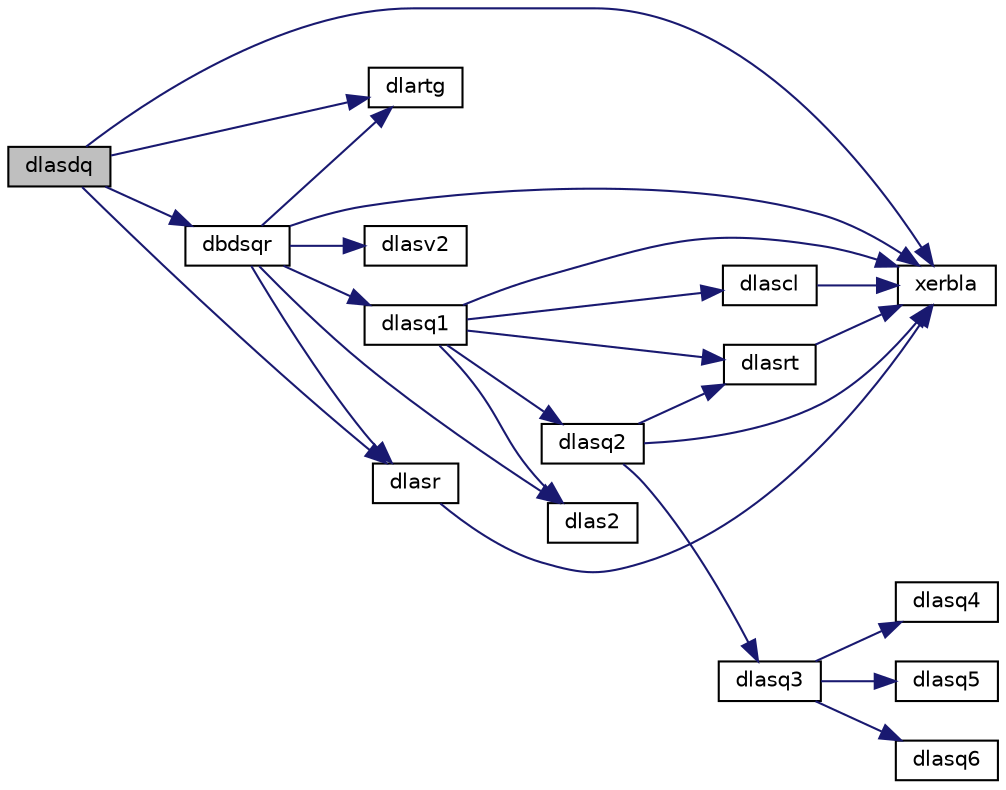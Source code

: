 digraph "dlasdq"
{
 // LATEX_PDF_SIZE
  edge [fontname="Helvetica",fontsize="10",labelfontname="Helvetica",labelfontsize="10"];
  node [fontname="Helvetica",fontsize="10",shape=record];
  rankdir="LR";
  Node1 [label="dlasdq",height=0.2,width=0.4,color="black", fillcolor="grey75", style="filled", fontcolor="black",tooltip="DLASDQ computes the SVD of a real bidiagonal matrix with diagonal d and off-diagonal e...."];
  Node1 -> Node2 [color="midnightblue",fontsize="10",style="solid",fontname="Helvetica"];
  Node2 [label="dbdsqr",height=0.2,width=0.4,color="black", fillcolor="white", style="filled",URL="$dbdsqr_8f.html#a65ed5af8564ace53daffd808e51a7ba7",tooltip="DBDSQR"];
  Node2 -> Node3 [color="midnightblue",fontsize="10",style="solid",fontname="Helvetica"];
  Node3 [label="dlartg",height=0.2,width=0.4,color="black", fillcolor="white", style="filled",URL="$dlartg_8f90.html#a86f8f877eaea0386cdc2c3c175d9ea88",tooltip="DLARTG generates a plane rotation with real cosine and real sine."];
  Node2 -> Node4 [color="midnightblue",fontsize="10",style="solid",fontname="Helvetica"];
  Node4 [label="dlas2",height=0.2,width=0.4,color="black", fillcolor="white", style="filled",URL="$dlas2_8f.html#a307400bc17cbe31b5b8827a2802efae4",tooltip="DLAS2 computes singular values of a 2-by-2 triangular matrix."];
  Node2 -> Node5 [color="midnightblue",fontsize="10",style="solid",fontname="Helvetica"];
  Node5 [label="dlasq1",height=0.2,width=0.4,color="black", fillcolor="white", style="filled",URL="$dlasq1_8f.html#ab333230afcb0c2897f759d74e6f5c8d9",tooltip="DLASQ1 computes the singular values of a real square bidiagonal matrix. Used by sbdsqr."];
  Node5 -> Node4 [color="midnightblue",fontsize="10",style="solid",fontname="Helvetica"];
  Node5 -> Node6 [color="midnightblue",fontsize="10",style="solid",fontname="Helvetica"];
  Node6 [label="dlascl",height=0.2,width=0.4,color="black", fillcolor="white", style="filled",URL="$dlascl_8f.html#a7bce4c35ec5a86ee0bfdd15c476d99c8",tooltip="DLASCL multiplies a general rectangular matrix by a real scalar defined as cto/cfrom."];
  Node6 -> Node7 [color="midnightblue",fontsize="10",style="solid",fontname="Helvetica"];
  Node7 [label="xerbla",height=0.2,width=0.4,color="black", fillcolor="white", style="filled",URL="$xerbla_8f.html#a377ee61015baf8dea7770b3a404b1c07",tooltip="XERBLA"];
  Node5 -> Node8 [color="midnightblue",fontsize="10",style="solid",fontname="Helvetica"];
  Node8 [label="dlasq2",height=0.2,width=0.4,color="black", fillcolor="white", style="filled",URL="$dlasq2_8f.html#aa23a44b0562a4dfc670e5b7a676a2e2d",tooltip="DLASQ2 computes all the eigenvalues of the symmetric positive definite tridiagonal matrix associated ..."];
  Node8 -> Node9 [color="midnightblue",fontsize="10",style="solid",fontname="Helvetica"];
  Node9 [label="dlasq3",height=0.2,width=0.4,color="black", fillcolor="white", style="filled",URL="$dlasq3_8f.html#a38579c1852f8094a33d0afeed15b2b65",tooltip="DLASQ3 checks for deflation, computes a shift and calls dqds. Used by sbdsqr."];
  Node9 -> Node10 [color="midnightblue",fontsize="10",style="solid",fontname="Helvetica"];
  Node10 [label="dlasq4",height=0.2,width=0.4,color="black", fillcolor="white", style="filled",URL="$dlasq4_8f.html#a1c9c24724eb452f615cd1695e6b9ee3b",tooltip="DLASQ4 computes an approximation to the smallest eigenvalue using values of d from the previous trans..."];
  Node9 -> Node11 [color="midnightblue",fontsize="10",style="solid",fontname="Helvetica"];
  Node11 [label="dlasq5",height=0.2,width=0.4,color="black", fillcolor="white", style="filled",URL="$dlasq5_8f.html#a77ac31104dbfb9331604678f3ba05156",tooltip="DLASQ5 computes one dqds transform in ping-pong form. Used by sbdsqr and sstegr."];
  Node9 -> Node12 [color="midnightblue",fontsize="10",style="solid",fontname="Helvetica"];
  Node12 [label="dlasq6",height=0.2,width=0.4,color="black", fillcolor="white", style="filled",URL="$dlasq6_8f.html#a5b8d724babb26c081b057fa28f05b16e",tooltip="DLASQ6 computes one dqd transform in ping-pong form. Used by sbdsqr and sstegr."];
  Node8 -> Node13 [color="midnightblue",fontsize="10",style="solid",fontname="Helvetica"];
  Node13 [label="dlasrt",height=0.2,width=0.4,color="black", fillcolor="white", style="filled",URL="$dlasrt_8f.html#a88a9fb57b6459176b68f21720d3d2ad2",tooltip="DLASRT sorts numbers in increasing or decreasing order."];
  Node13 -> Node7 [color="midnightblue",fontsize="10",style="solid",fontname="Helvetica"];
  Node8 -> Node7 [color="midnightblue",fontsize="10",style="solid",fontname="Helvetica"];
  Node5 -> Node13 [color="midnightblue",fontsize="10",style="solid",fontname="Helvetica"];
  Node5 -> Node7 [color="midnightblue",fontsize="10",style="solid",fontname="Helvetica"];
  Node2 -> Node14 [color="midnightblue",fontsize="10",style="solid",fontname="Helvetica"];
  Node14 [label="dlasr",height=0.2,width=0.4,color="black", fillcolor="white", style="filled",URL="$dlasr_8f.html#aa0a984d2062d62286a7a78ed3ba06fda",tooltip="DLASR applies a sequence of plane rotations to a general rectangular matrix."];
  Node14 -> Node7 [color="midnightblue",fontsize="10",style="solid",fontname="Helvetica"];
  Node2 -> Node15 [color="midnightblue",fontsize="10",style="solid",fontname="Helvetica"];
  Node15 [label="dlasv2",height=0.2,width=0.4,color="black", fillcolor="white", style="filled",URL="$dlasv2_8f.html#aee8e05a707783a9fba5d213093453543",tooltip="DLASV2 computes the singular value decomposition of a 2-by-2 triangular matrix."];
  Node2 -> Node7 [color="midnightblue",fontsize="10",style="solid",fontname="Helvetica"];
  Node1 -> Node3 [color="midnightblue",fontsize="10",style="solid",fontname="Helvetica"];
  Node1 -> Node14 [color="midnightblue",fontsize="10",style="solid",fontname="Helvetica"];
  Node1 -> Node7 [color="midnightblue",fontsize="10",style="solid",fontname="Helvetica"];
}

